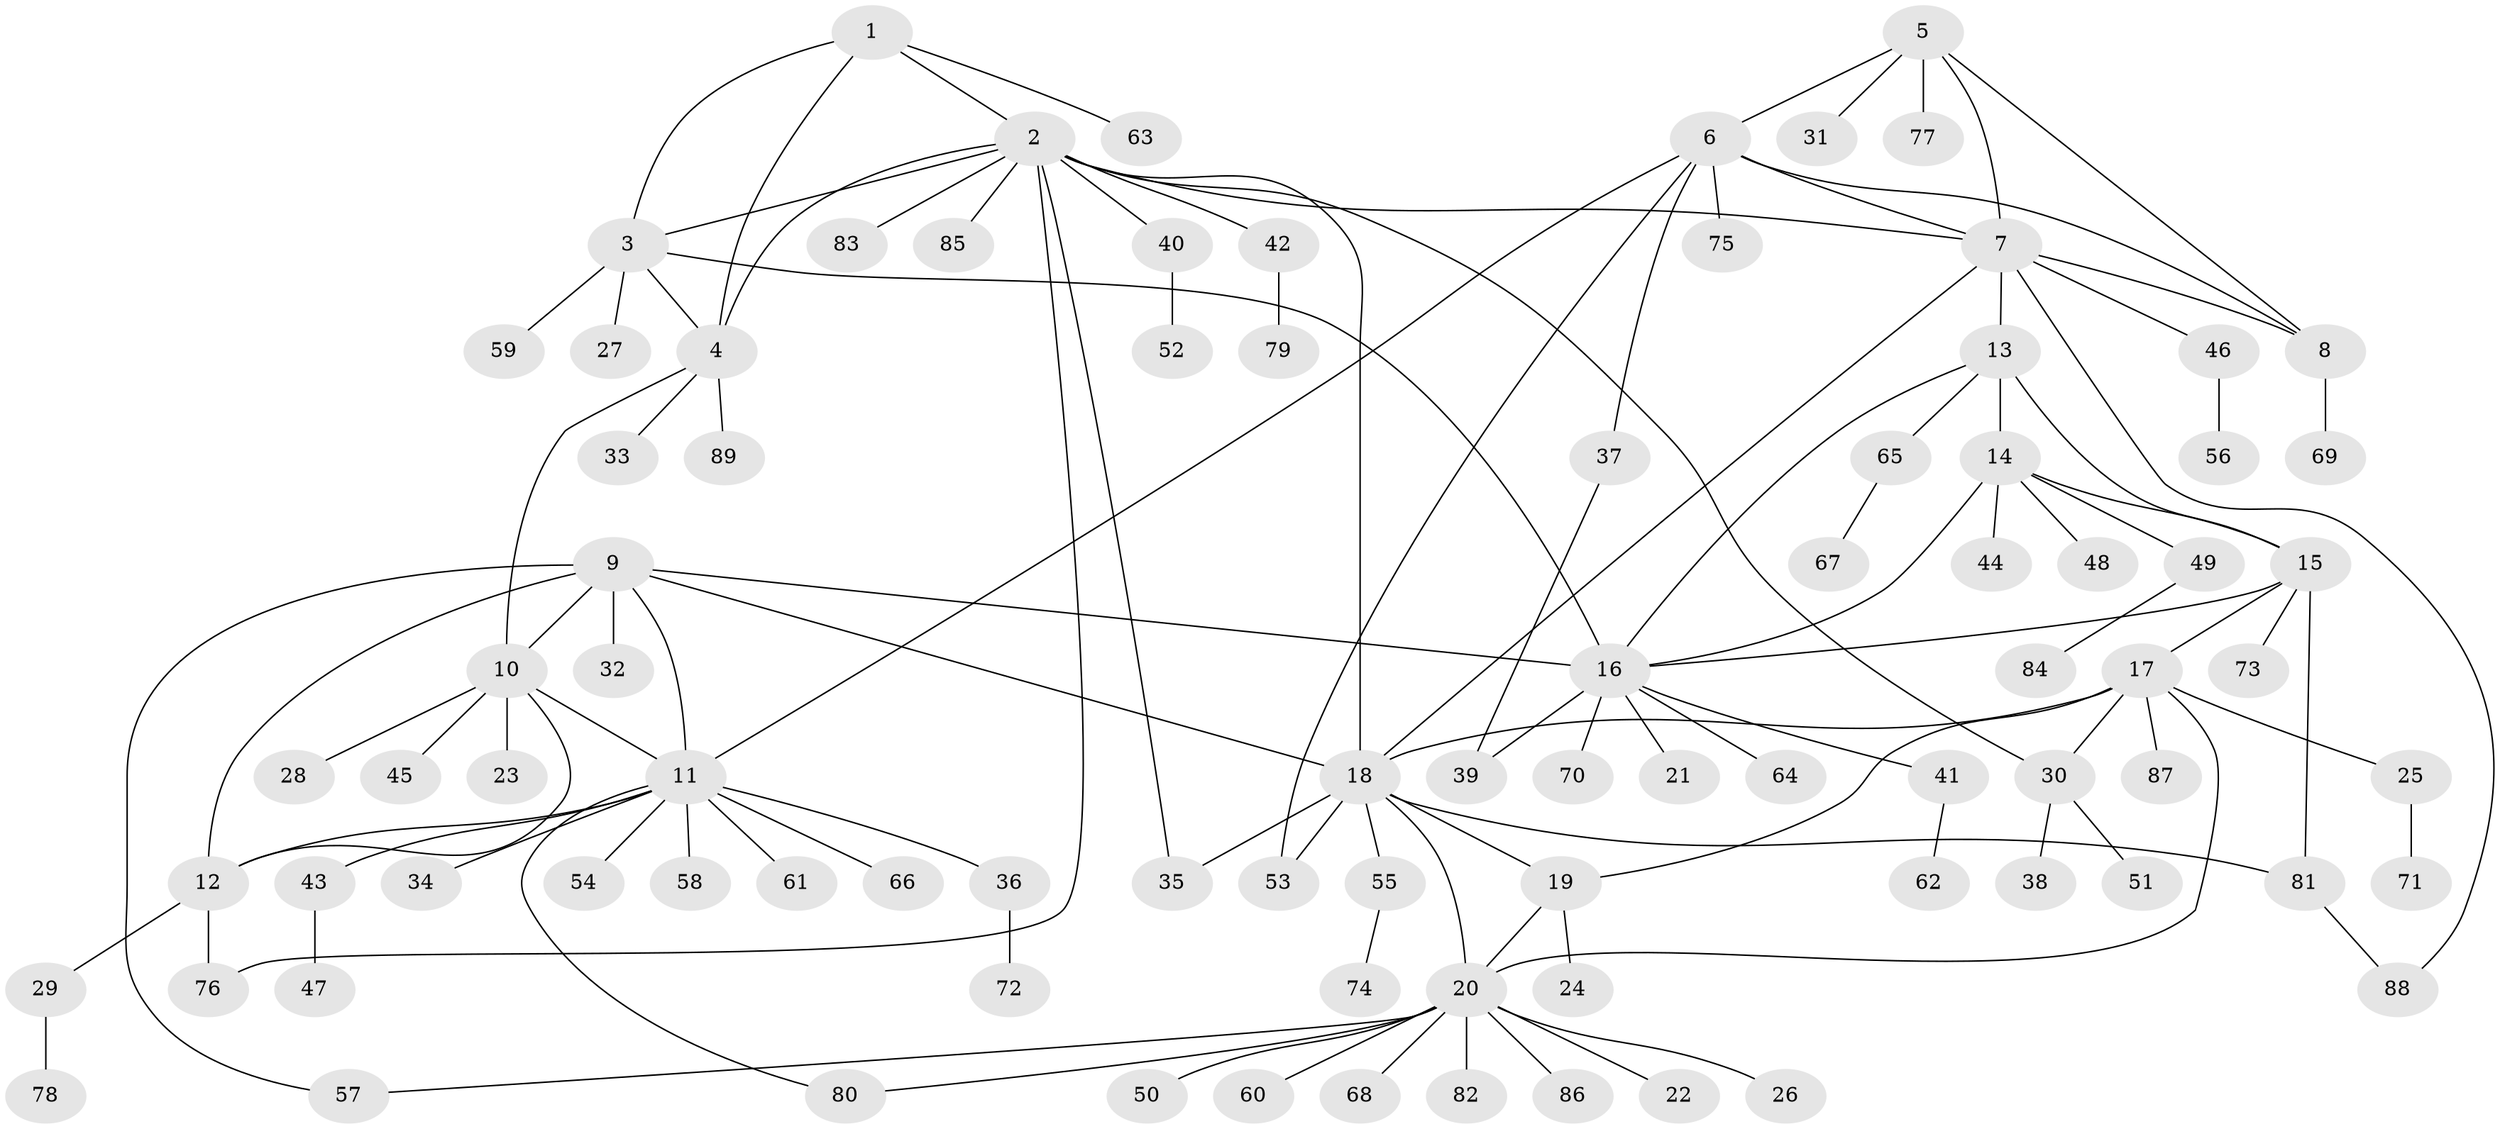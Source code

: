// Generated by graph-tools (version 1.1) at 2025/37/03/09/25 02:37:43]
// undirected, 89 vertices, 118 edges
graph export_dot {
graph [start="1"]
  node [color=gray90,style=filled];
  1;
  2;
  3;
  4;
  5;
  6;
  7;
  8;
  9;
  10;
  11;
  12;
  13;
  14;
  15;
  16;
  17;
  18;
  19;
  20;
  21;
  22;
  23;
  24;
  25;
  26;
  27;
  28;
  29;
  30;
  31;
  32;
  33;
  34;
  35;
  36;
  37;
  38;
  39;
  40;
  41;
  42;
  43;
  44;
  45;
  46;
  47;
  48;
  49;
  50;
  51;
  52;
  53;
  54;
  55;
  56;
  57;
  58;
  59;
  60;
  61;
  62;
  63;
  64;
  65;
  66;
  67;
  68;
  69;
  70;
  71;
  72;
  73;
  74;
  75;
  76;
  77;
  78;
  79;
  80;
  81;
  82;
  83;
  84;
  85;
  86;
  87;
  88;
  89;
  1 -- 2;
  1 -- 3;
  1 -- 4;
  1 -- 63;
  2 -- 3;
  2 -- 4;
  2 -- 7;
  2 -- 18;
  2 -- 30;
  2 -- 35;
  2 -- 40;
  2 -- 42;
  2 -- 76;
  2 -- 83;
  2 -- 85;
  3 -- 4;
  3 -- 16;
  3 -- 27;
  3 -- 59;
  4 -- 10;
  4 -- 33;
  4 -- 89;
  5 -- 6;
  5 -- 7;
  5 -- 8;
  5 -- 31;
  5 -- 77;
  6 -- 7;
  6 -- 8;
  6 -- 11;
  6 -- 37;
  6 -- 53;
  6 -- 75;
  7 -- 8;
  7 -- 13;
  7 -- 18;
  7 -- 46;
  7 -- 88;
  8 -- 69;
  9 -- 10;
  9 -- 11;
  9 -- 12;
  9 -- 16;
  9 -- 18;
  9 -- 32;
  9 -- 57;
  10 -- 11;
  10 -- 12;
  10 -- 23;
  10 -- 28;
  10 -- 45;
  11 -- 12;
  11 -- 34;
  11 -- 36;
  11 -- 43;
  11 -- 54;
  11 -- 58;
  11 -- 61;
  11 -- 66;
  11 -- 80;
  12 -- 29;
  12 -- 76;
  13 -- 14;
  13 -- 15;
  13 -- 16;
  13 -- 65;
  14 -- 15;
  14 -- 16;
  14 -- 44;
  14 -- 48;
  14 -- 49;
  15 -- 16;
  15 -- 17;
  15 -- 73;
  15 -- 81;
  16 -- 21;
  16 -- 39;
  16 -- 41;
  16 -- 64;
  16 -- 70;
  17 -- 18;
  17 -- 19;
  17 -- 20;
  17 -- 25;
  17 -- 30;
  17 -- 87;
  18 -- 19;
  18 -- 20;
  18 -- 35;
  18 -- 53;
  18 -- 55;
  18 -- 81;
  19 -- 20;
  19 -- 24;
  20 -- 22;
  20 -- 26;
  20 -- 50;
  20 -- 57;
  20 -- 60;
  20 -- 68;
  20 -- 80;
  20 -- 82;
  20 -- 86;
  25 -- 71;
  29 -- 78;
  30 -- 38;
  30 -- 51;
  36 -- 72;
  37 -- 39;
  40 -- 52;
  41 -- 62;
  42 -- 79;
  43 -- 47;
  46 -- 56;
  49 -- 84;
  55 -- 74;
  65 -- 67;
  81 -- 88;
}
